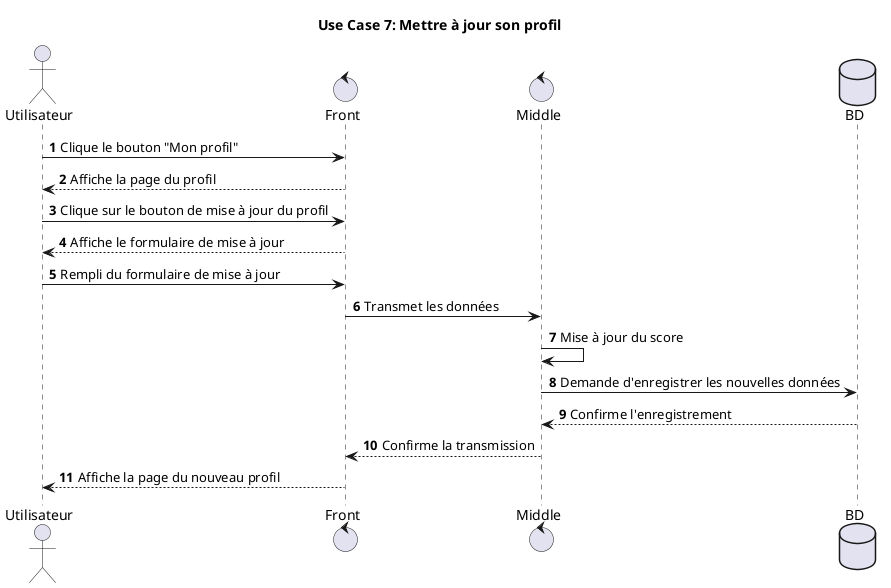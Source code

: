 @startuml
title Use Case 7: Mettre à jour son profil

actor Utilisateur
control Front
control Middle
database BD

autonumber
Utilisateur -> Front : Clique le bouton "Mon profil"
Front --> Utilisateur : Affiche la page du profil
Utilisateur -> Front : Clique sur le bouton de mise à jour du profil
Front --> Utilisateur : Affiche le formulaire de mise à jour
Utilisateur -> Front : Rempli du formulaire de mise à jour
Front -> Middle : Transmet les données
Middle -> Middle : Mise à jour du score
Middle -> BD : Demande d'enregistrer les nouvelles données
BD --> Middle : Confirme l'enregistrement
Middle --> Front : Confirme la transmission
Front --> Utilisateur : Affiche la page du nouveau profil
@enduml
